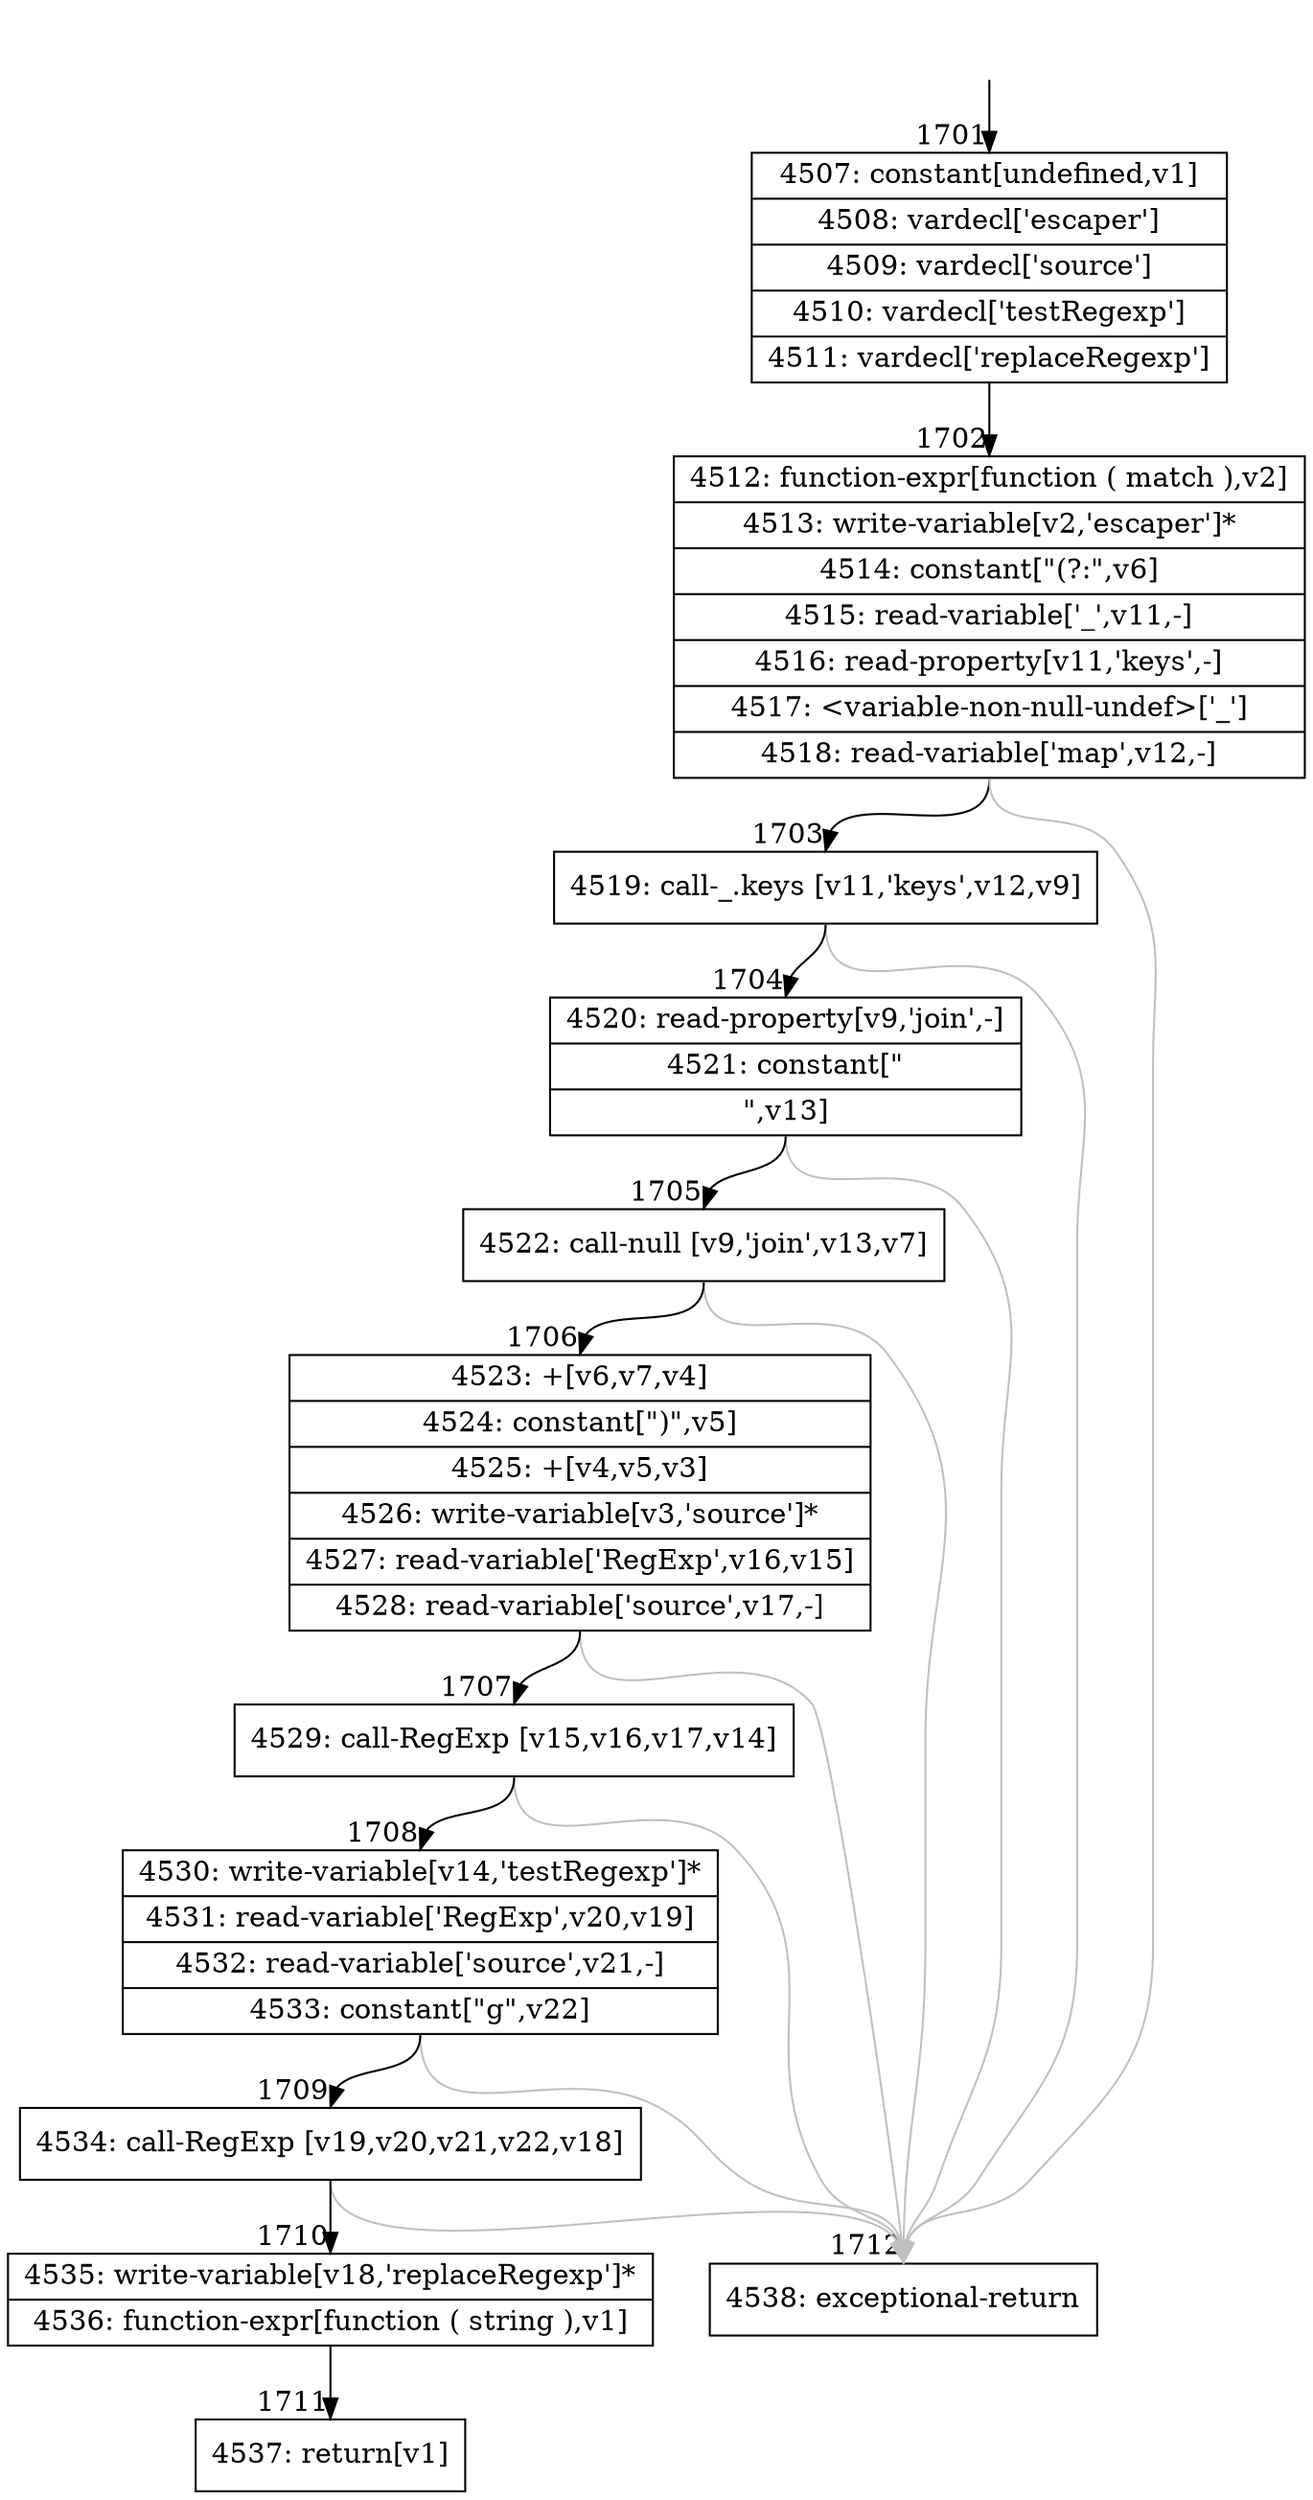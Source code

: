 digraph {
rankdir="TD"
BB_entry147[shape=none,label=""];
BB_entry147 -> BB1701 [tailport=s, headport=n, headlabel="    1701"]
BB1701 [shape=record label="{4507: constant[undefined,v1]|4508: vardecl['escaper']|4509: vardecl['source']|4510: vardecl['testRegexp']|4511: vardecl['replaceRegexp']}" ] 
BB1701 -> BB1702 [tailport=s, headport=n, headlabel="      1702"]
BB1702 [shape=record label="{4512: function-expr[function ( match ),v2]|4513: write-variable[v2,'escaper']*|4514: constant[\"(?:\",v6]|4515: read-variable['_',v11,-]|4516: read-property[v11,'keys',-]|4517: \<variable-non-null-undef\>['_']|4518: read-variable['map',v12,-]}" ] 
BB1702 -> BB1703 [tailport=s, headport=n, headlabel="      1703"]
BB1702 -> BB1712 [tailport=s, headport=n, color=gray, headlabel="      1712"]
BB1703 [shape=record label="{4519: call-_.keys [v11,'keys',v12,v9]}" ] 
BB1703 -> BB1704 [tailport=s, headport=n, headlabel="      1704"]
BB1703 -> BB1712 [tailport=s, headport=n, color=gray]
BB1704 [shape=record label="{4520: read-property[v9,'join',-]|4521: constant[\"|\",v13]}" ] 
BB1704 -> BB1705 [tailport=s, headport=n, headlabel="      1705"]
BB1704 -> BB1712 [tailport=s, headport=n, color=gray]
BB1705 [shape=record label="{4522: call-null [v9,'join',v13,v7]}" ] 
BB1705 -> BB1706 [tailport=s, headport=n, headlabel="      1706"]
BB1705 -> BB1712 [tailport=s, headport=n, color=gray]
BB1706 [shape=record label="{4523: +[v6,v7,v4]|4524: constant[\")\",v5]|4525: +[v4,v5,v3]|4526: write-variable[v3,'source']*|4527: read-variable['RegExp',v16,v15]|4528: read-variable['source',v17,-]}" ] 
BB1706 -> BB1707 [tailport=s, headport=n, headlabel="      1707"]
BB1706 -> BB1712 [tailport=s, headport=n, color=gray]
BB1707 [shape=record label="{4529: call-RegExp [v15,v16,v17,v14]}" ] 
BB1707 -> BB1708 [tailport=s, headport=n, headlabel="      1708"]
BB1707 -> BB1712 [tailport=s, headport=n, color=gray]
BB1708 [shape=record label="{4530: write-variable[v14,'testRegexp']*|4531: read-variable['RegExp',v20,v19]|4532: read-variable['source',v21,-]|4533: constant[\"g\",v22]}" ] 
BB1708 -> BB1709 [tailport=s, headport=n, headlabel="      1709"]
BB1708 -> BB1712 [tailport=s, headport=n, color=gray]
BB1709 [shape=record label="{4534: call-RegExp [v19,v20,v21,v22,v18]}" ] 
BB1709 -> BB1710 [tailport=s, headport=n, headlabel="      1710"]
BB1709 -> BB1712 [tailport=s, headport=n, color=gray]
BB1710 [shape=record label="{4535: write-variable[v18,'replaceRegexp']*|4536: function-expr[function ( string ),v1]}" ] 
BB1710 -> BB1711 [tailport=s, headport=n, headlabel="      1711"]
BB1711 [shape=record label="{4537: return[v1]}" ] 
BB1712 [shape=record label="{4538: exceptional-return}" ] 
//#$~ 1398
}
